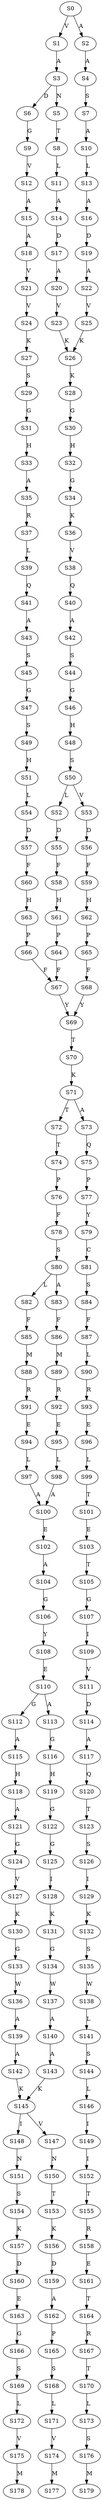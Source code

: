 strict digraph  {
	S0 -> S1 [ label = V ];
	S0 -> S2 [ label = A ];
	S1 -> S3 [ label = A ];
	S2 -> S4 [ label = A ];
	S3 -> S5 [ label = N ];
	S3 -> S6 [ label = D ];
	S4 -> S7 [ label = S ];
	S5 -> S8 [ label = T ];
	S6 -> S9 [ label = G ];
	S7 -> S10 [ label = A ];
	S8 -> S11 [ label = L ];
	S9 -> S12 [ label = V ];
	S10 -> S13 [ label = L ];
	S11 -> S14 [ label = A ];
	S12 -> S15 [ label = A ];
	S13 -> S16 [ label = A ];
	S14 -> S17 [ label = D ];
	S15 -> S18 [ label = A ];
	S16 -> S19 [ label = D ];
	S17 -> S20 [ label = A ];
	S18 -> S21 [ label = V ];
	S19 -> S22 [ label = A ];
	S20 -> S23 [ label = V ];
	S21 -> S24 [ label = V ];
	S22 -> S25 [ label = V ];
	S23 -> S26 [ label = K ];
	S24 -> S27 [ label = K ];
	S25 -> S26 [ label = K ];
	S26 -> S28 [ label = K ];
	S27 -> S29 [ label = S ];
	S28 -> S30 [ label = G ];
	S29 -> S31 [ label = G ];
	S30 -> S32 [ label = H ];
	S31 -> S33 [ label = H ];
	S32 -> S34 [ label = G ];
	S33 -> S35 [ label = A ];
	S34 -> S36 [ label = K ];
	S35 -> S37 [ label = R ];
	S36 -> S38 [ label = V ];
	S37 -> S39 [ label = L ];
	S38 -> S40 [ label = Q ];
	S39 -> S41 [ label = Q ];
	S40 -> S42 [ label = A ];
	S41 -> S43 [ label = A ];
	S42 -> S44 [ label = S ];
	S43 -> S45 [ label = S ];
	S44 -> S46 [ label = G ];
	S45 -> S47 [ label = G ];
	S46 -> S48 [ label = H ];
	S47 -> S49 [ label = S ];
	S48 -> S50 [ label = S ];
	S49 -> S51 [ label = H ];
	S50 -> S52 [ label = L ];
	S50 -> S53 [ label = V ];
	S51 -> S54 [ label = L ];
	S52 -> S55 [ label = D ];
	S53 -> S56 [ label = D ];
	S54 -> S57 [ label = D ];
	S55 -> S58 [ label = F ];
	S56 -> S59 [ label = F ];
	S57 -> S60 [ label = F ];
	S58 -> S61 [ label = H ];
	S59 -> S62 [ label = H ];
	S60 -> S63 [ label = H ];
	S61 -> S64 [ label = P ];
	S62 -> S65 [ label = P ];
	S63 -> S66 [ label = P ];
	S64 -> S67 [ label = F ];
	S65 -> S68 [ label = F ];
	S66 -> S67 [ label = F ];
	S67 -> S69 [ label = Y ];
	S68 -> S69 [ label = Y ];
	S69 -> S70 [ label = T ];
	S70 -> S71 [ label = K ];
	S71 -> S72 [ label = T ];
	S71 -> S73 [ label = A ];
	S72 -> S74 [ label = T ];
	S73 -> S75 [ label = Q ];
	S74 -> S76 [ label = P ];
	S75 -> S77 [ label = P ];
	S76 -> S78 [ label = F ];
	S77 -> S79 [ label = Y ];
	S78 -> S80 [ label = S ];
	S79 -> S81 [ label = C ];
	S80 -> S82 [ label = L ];
	S80 -> S83 [ label = A ];
	S81 -> S84 [ label = S ];
	S82 -> S85 [ label = F ];
	S83 -> S86 [ label = F ];
	S84 -> S87 [ label = F ];
	S85 -> S88 [ label = M ];
	S86 -> S89 [ label = M ];
	S87 -> S90 [ label = L ];
	S88 -> S91 [ label = R ];
	S89 -> S92 [ label = R ];
	S90 -> S93 [ label = R ];
	S91 -> S94 [ label = E ];
	S92 -> S95 [ label = E ];
	S93 -> S96 [ label = E ];
	S94 -> S97 [ label = L ];
	S95 -> S98 [ label = L ];
	S96 -> S99 [ label = L ];
	S97 -> S100 [ label = A ];
	S98 -> S100 [ label = A ];
	S99 -> S101 [ label = T ];
	S100 -> S102 [ label = E ];
	S101 -> S103 [ label = E ];
	S102 -> S104 [ label = A ];
	S103 -> S105 [ label = T ];
	S104 -> S106 [ label = G ];
	S105 -> S107 [ label = G ];
	S106 -> S108 [ label = Y ];
	S107 -> S109 [ label = I ];
	S108 -> S110 [ label = E ];
	S109 -> S111 [ label = V ];
	S110 -> S112 [ label = G ];
	S110 -> S113 [ label = A ];
	S111 -> S114 [ label = D ];
	S112 -> S115 [ label = A ];
	S113 -> S116 [ label = G ];
	S114 -> S117 [ label = A ];
	S115 -> S118 [ label = H ];
	S116 -> S119 [ label = H ];
	S117 -> S120 [ label = Q ];
	S118 -> S121 [ label = A ];
	S119 -> S122 [ label = G ];
	S120 -> S123 [ label = T ];
	S121 -> S124 [ label = G ];
	S122 -> S125 [ label = G ];
	S123 -> S126 [ label = S ];
	S124 -> S127 [ label = V ];
	S125 -> S128 [ label = I ];
	S126 -> S129 [ label = I ];
	S127 -> S130 [ label = K ];
	S128 -> S131 [ label = K ];
	S129 -> S132 [ label = K ];
	S130 -> S133 [ label = G ];
	S131 -> S134 [ label = G ];
	S132 -> S135 [ label = S ];
	S133 -> S136 [ label = W ];
	S134 -> S137 [ label = W ];
	S135 -> S138 [ label = W ];
	S136 -> S139 [ label = A ];
	S137 -> S140 [ label = A ];
	S138 -> S141 [ label = L ];
	S139 -> S142 [ label = A ];
	S140 -> S143 [ label = A ];
	S141 -> S144 [ label = S ];
	S142 -> S145 [ label = K ];
	S143 -> S145 [ label = K ];
	S144 -> S146 [ label = L ];
	S145 -> S147 [ label = V ];
	S145 -> S148 [ label = I ];
	S146 -> S149 [ label = I ];
	S147 -> S150 [ label = N ];
	S148 -> S151 [ label = N ];
	S149 -> S152 [ label = I ];
	S150 -> S153 [ label = T ];
	S151 -> S154 [ label = S ];
	S152 -> S155 [ label = T ];
	S153 -> S156 [ label = K ];
	S154 -> S157 [ label = K ];
	S155 -> S158 [ label = R ];
	S156 -> S159 [ label = D ];
	S157 -> S160 [ label = D ];
	S158 -> S161 [ label = E ];
	S159 -> S162 [ label = A ];
	S160 -> S163 [ label = E ];
	S161 -> S164 [ label = T ];
	S162 -> S165 [ label = P ];
	S163 -> S166 [ label = G ];
	S164 -> S167 [ label = R ];
	S165 -> S168 [ label = S ];
	S166 -> S169 [ label = S ];
	S167 -> S170 [ label = T ];
	S168 -> S171 [ label = L ];
	S169 -> S172 [ label = L ];
	S170 -> S173 [ label = L ];
	S171 -> S174 [ label = V ];
	S172 -> S175 [ label = V ];
	S173 -> S176 [ label = S ];
	S174 -> S177 [ label = M ];
	S175 -> S178 [ label = M ];
	S176 -> S179 [ label = M ];
}
